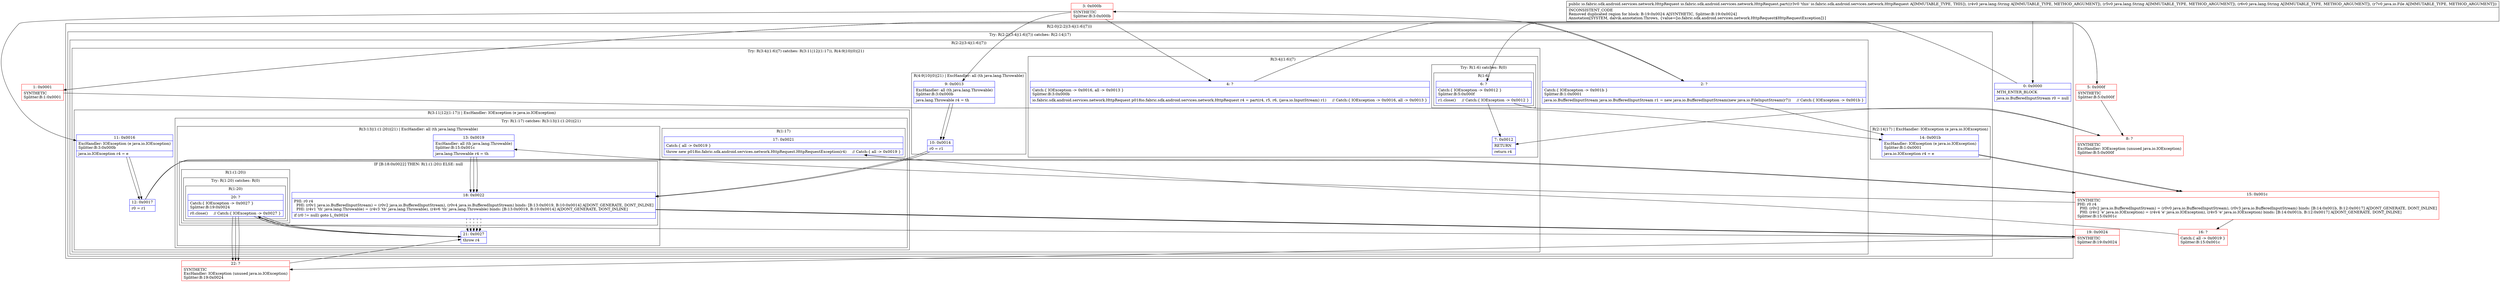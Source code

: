 digraph "CFG forio.fabric.sdk.android.services.network.HttpRequest.part(Ljava\/lang\/String;Ljava\/lang\/String;Ljava\/lang\/String;Ljava\/io\/File;)Lio\/fabric\/sdk\/android\/services\/network\/HttpRequest;" {
subgraph cluster_Region_1531043601 {
label = "R(2:0|(2:2|(3:4|(1:6)|7)))";
node [shape=record,color=blue];
Node_0 [shape=record,label="{0\:\ 0x0000|MTH_ENTER_BLOCK\l|java.io.BufferedInputStream r0 = null\l}"];
subgraph cluster_TryCatchRegion_274075000 {
label = "Try: R(2:2|(3:4|(1:6)|7)) catches: R(2:14|17)";
node [shape=record,color=blue];
subgraph cluster_Region_872429926 {
label = "R(2:2|(3:4|(1:6)|7))";
node [shape=record,color=blue];
Node_2 [shape=record,label="{2\:\ ?|Catch:\{ IOException \-\> 0x001b \}\lSplitter:B:1:0x0001\l|java.io.BufferedInputStream java.io.BufferedInputStream r1 = new java.io.BufferedInputStream(new java.io.FileInputStream(r7))     \/\/ Catch:\{ IOException \-\> 0x001b \}\l}"];
subgraph cluster_TryCatchRegion_916721589 {
label = "Try: R(3:4|(1:6)|7) catches: R(3:11|12|(1:17)), R(4:9|10|(0)|21)";
node [shape=record,color=blue];
subgraph cluster_Region_1584008656 {
label = "R(3:4|(1:6)|7)";
node [shape=record,color=blue];
Node_4 [shape=record,label="{4\:\ ?|Catch:\{ IOException \-\> 0x0016, all \-\> 0x0013 \}\lSplitter:B:3:0x000b\l|io.fabric.sdk.android.services.network.HttpRequest p018io.fabric.sdk.android.services.network.HttpRequest r4 = part(r4, r5, r6, (java.io.InputStream) r1)     \/\/ Catch:\{ IOException \-\> 0x0016, all \-\> 0x0013 \}\l}"];
subgraph cluster_TryCatchRegion_1240670115 {
label = "Try: R(1:6) catches: R(0)";
node [shape=record,color=blue];
subgraph cluster_Region_105255788 {
label = "R(1:6)";
node [shape=record,color=blue];
Node_6 [shape=record,label="{6\:\ ?|Catch:\{ IOException \-\> 0x0012 \}\lSplitter:B:5:0x000f\l|r1.close()     \/\/ Catch:\{ IOException \-\> 0x0012 \}\l}"];
}
subgraph cluster_Region_1286027445 {
label = "R(0) | ExcHandler: IOException (unused java.io.IOException)\l";
node [shape=record,color=blue];
}
}
Node_7 [shape=record,label="{7\:\ 0x0012|RETURN\l|return r4\l}"];
}
subgraph cluster_Region_1311467166 {
label = "R(3:11|12|(1:17)) | ExcHandler: IOException (e java.io.IOException)\l";
node [shape=record,color=blue];
Node_11 [shape=record,label="{11\:\ 0x0016|ExcHandler: IOException (e java.io.IOException)\lSplitter:B:3:0x000b\l|java.io.IOException r4 = e\l}"];
Node_12 [shape=record,label="{12\:\ 0x0017|r0 = r1\l}"];
subgraph cluster_TryCatchRegion_1815794068 {
label = "Try: R(1:17) catches: R(3:13|(1:(1:20))|21)";
node [shape=record,color=blue];
subgraph cluster_Region_2062918145 {
label = "R(1:17)";
node [shape=record,color=blue];
Node_17 [shape=record,label="{17\:\ 0x0021|Catch:\{ all \-\> 0x0019 \}\l|throw new p018io.fabric.sdk.android.services.network.HttpRequest.HttpRequestException(r4)     \/\/ Catch:\{ all \-\> 0x0019 \}\l}"];
}
subgraph cluster_Region_732603643 {
label = "R(3:13|(1:(1:20))|21) | ExcHandler: all (th java.lang.Throwable)\l";
node [shape=record,color=blue];
Node_13 [shape=record,label="{13\:\ 0x0019|ExcHandler: all (th java.lang.Throwable)\lSplitter:B:15:0x001c\l|java.lang.Throwable r4 = th\l}"];
subgraph cluster_IfRegion_1787826692 {
label = "IF [B:18:0x0022] THEN: R(1:(1:20)) ELSE: null";
node [shape=record,color=blue];
Node_18 [shape=record,label="{18\:\ 0x0022|PHI: r0 r4 \l  PHI: (r0v1 java.io.BufferedInputStream) = (r0v2 java.io.BufferedInputStream), (r0v4 java.io.BufferedInputStream) binds: [B:13:0x0019, B:10:0x0014] A[DONT_GENERATE, DONT_INLINE]\l  PHI: (r4v1 'th' java.lang.Throwable) = (r4v3 'th' java.lang.Throwable), (r4v6 'th' java.lang.Throwable) binds: [B:13:0x0019, B:10:0x0014] A[DONT_GENERATE, DONT_INLINE]\l|if (r0 != null) goto L_0x0024\l}"];
subgraph cluster_Region_1581077419 {
label = "R(1:(1:20))";
node [shape=record,color=blue];
subgraph cluster_TryCatchRegion_1680969609 {
label = "Try: R(1:20) catches: R(0)";
node [shape=record,color=blue];
subgraph cluster_Region_1065148688 {
label = "R(1:20)";
node [shape=record,color=blue];
Node_20 [shape=record,label="{20\:\ ?|Catch:\{ IOException \-\> 0x0027 \}\lSplitter:B:19:0x0024\l|r0.close()     \/\/ Catch:\{ IOException \-\> 0x0027 \}\l}"];
}
subgraph cluster_Region_855887012 {
label = "R(0) | ExcHandler: IOException (unused java.io.IOException)\l";
node [shape=record,color=blue];
}
}
}
}
Node_21 [shape=record,label="{21\:\ 0x0027|throw r4\l}"];
}
}
}
subgraph cluster_Region_45321060 {
label = "R(4:9|10|(0)|21) | ExcHandler: all (th java.lang.Throwable)\l";
node [shape=record,color=blue];
Node_9 [shape=record,label="{9\:\ 0x0013|ExcHandler: all (th java.lang.Throwable)\lSplitter:B:3:0x000b\l|java.lang.Throwable r4 = th\l}"];
Node_10 [shape=record,label="{10\:\ 0x0014|r0 = r1\l}"];
subgraph cluster_IfRegion_720797687 {
label = "IF [B:18:0x0022] THEN: R(0) ELSE: null";
node [shape=record,color=blue];
Node_18 [shape=record,label="{18\:\ 0x0022|PHI: r0 r4 \l  PHI: (r0v1 java.io.BufferedInputStream) = (r0v2 java.io.BufferedInputStream), (r0v4 java.io.BufferedInputStream) binds: [B:13:0x0019, B:10:0x0014] A[DONT_GENERATE, DONT_INLINE]\l  PHI: (r4v1 'th' java.lang.Throwable) = (r4v3 'th' java.lang.Throwable), (r4v6 'th' java.lang.Throwable) binds: [B:13:0x0019, B:10:0x0014] A[DONT_GENERATE, DONT_INLINE]\l|if (r0 != null) goto L_0x0024\l}"];
subgraph cluster_Region_1307585347 {
label = "R(0)";
node [shape=record,color=blue];
}
}
Node_21 [shape=record,label="{21\:\ 0x0027|throw r4\l}"];
}
}
}
subgraph cluster_Region_2036635997 {
label = "R(2:14|17) | ExcHandler: IOException (e java.io.IOException)\l";
node [shape=record,color=blue];
Node_14 [shape=record,label="{14\:\ 0x001b|ExcHandler: IOException (e java.io.IOException)\lSplitter:B:1:0x0001\l|java.io.IOException r4 = e\l}"];
Node_17 [shape=record,label="{17\:\ 0x0021|Catch:\{ all \-\> 0x0019 \}\l|throw new p018io.fabric.sdk.android.services.network.HttpRequest.HttpRequestException(r4)     \/\/ Catch:\{ all \-\> 0x0019 \}\l}"];
}
}
}
subgraph cluster_Region_2036635997 {
label = "R(2:14|17) | ExcHandler: IOException (e java.io.IOException)\l";
node [shape=record,color=blue];
Node_14 [shape=record,label="{14\:\ 0x001b|ExcHandler: IOException (e java.io.IOException)\lSplitter:B:1:0x0001\l|java.io.IOException r4 = e\l}"];
Node_17 [shape=record,label="{17\:\ 0x0021|Catch:\{ all \-\> 0x0019 \}\l|throw new p018io.fabric.sdk.android.services.network.HttpRequest.HttpRequestException(r4)     \/\/ Catch:\{ all \-\> 0x0019 \}\l}"];
}
subgraph cluster_Region_732603643 {
label = "R(3:13|(1:(1:20))|21) | ExcHandler: all (th java.lang.Throwable)\l";
node [shape=record,color=blue];
Node_13 [shape=record,label="{13\:\ 0x0019|ExcHandler: all (th java.lang.Throwable)\lSplitter:B:15:0x001c\l|java.lang.Throwable r4 = th\l}"];
subgraph cluster_IfRegion_1787826692 {
label = "IF [B:18:0x0022] THEN: R(1:(1:20)) ELSE: null";
node [shape=record,color=blue];
Node_18 [shape=record,label="{18\:\ 0x0022|PHI: r0 r4 \l  PHI: (r0v1 java.io.BufferedInputStream) = (r0v2 java.io.BufferedInputStream), (r0v4 java.io.BufferedInputStream) binds: [B:13:0x0019, B:10:0x0014] A[DONT_GENERATE, DONT_INLINE]\l  PHI: (r4v1 'th' java.lang.Throwable) = (r4v3 'th' java.lang.Throwable), (r4v6 'th' java.lang.Throwable) binds: [B:13:0x0019, B:10:0x0014] A[DONT_GENERATE, DONT_INLINE]\l|if (r0 != null) goto L_0x0024\l}"];
subgraph cluster_Region_1581077419 {
label = "R(1:(1:20))";
node [shape=record,color=blue];
subgraph cluster_TryCatchRegion_1680969609 {
label = "Try: R(1:20) catches: R(0)";
node [shape=record,color=blue];
subgraph cluster_Region_1065148688 {
label = "R(1:20)";
node [shape=record,color=blue];
Node_20 [shape=record,label="{20\:\ ?|Catch:\{ IOException \-\> 0x0027 \}\lSplitter:B:19:0x0024\l|r0.close()     \/\/ Catch:\{ IOException \-\> 0x0027 \}\l}"];
}
subgraph cluster_Region_855887012 {
label = "R(0) | ExcHandler: IOException (unused java.io.IOException)\l";
node [shape=record,color=blue];
}
}
}
}
Node_21 [shape=record,label="{21\:\ 0x0027|throw r4\l}"];
}
subgraph cluster_Region_1311467166 {
label = "R(3:11|12|(1:17)) | ExcHandler: IOException (e java.io.IOException)\l";
node [shape=record,color=blue];
Node_11 [shape=record,label="{11\:\ 0x0016|ExcHandler: IOException (e java.io.IOException)\lSplitter:B:3:0x000b\l|java.io.IOException r4 = e\l}"];
Node_12 [shape=record,label="{12\:\ 0x0017|r0 = r1\l}"];
subgraph cluster_TryCatchRegion_1815794068 {
label = "Try: R(1:17) catches: R(3:13|(1:(1:20))|21)";
node [shape=record,color=blue];
subgraph cluster_Region_2062918145 {
label = "R(1:17)";
node [shape=record,color=blue];
Node_17 [shape=record,label="{17\:\ 0x0021|Catch:\{ all \-\> 0x0019 \}\l|throw new p018io.fabric.sdk.android.services.network.HttpRequest.HttpRequestException(r4)     \/\/ Catch:\{ all \-\> 0x0019 \}\l}"];
}
subgraph cluster_Region_732603643 {
label = "R(3:13|(1:(1:20))|21) | ExcHandler: all (th java.lang.Throwable)\l";
node [shape=record,color=blue];
Node_13 [shape=record,label="{13\:\ 0x0019|ExcHandler: all (th java.lang.Throwable)\lSplitter:B:15:0x001c\l|java.lang.Throwable r4 = th\l}"];
subgraph cluster_IfRegion_1787826692 {
label = "IF [B:18:0x0022] THEN: R(1:(1:20)) ELSE: null";
node [shape=record,color=blue];
Node_18 [shape=record,label="{18\:\ 0x0022|PHI: r0 r4 \l  PHI: (r0v1 java.io.BufferedInputStream) = (r0v2 java.io.BufferedInputStream), (r0v4 java.io.BufferedInputStream) binds: [B:13:0x0019, B:10:0x0014] A[DONT_GENERATE, DONT_INLINE]\l  PHI: (r4v1 'th' java.lang.Throwable) = (r4v3 'th' java.lang.Throwable), (r4v6 'th' java.lang.Throwable) binds: [B:13:0x0019, B:10:0x0014] A[DONT_GENERATE, DONT_INLINE]\l|if (r0 != null) goto L_0x0024\l}"];
subgraph cluster_Region_1581077419 {
label = "R(1:(1:20))";
node [shape=record,color=blue];
subgraph cluster_TryCatchRegion_1680969609 {
label = "Try: R(1:20) catches: R(0)";
node [shape=record,color=blue];
subgraph cluster_Region_1065148688 {
label = "R(1:20)";
node [shape=record,color=blue];
Node_20 [shape=record,label="{20\:\ ?|Catch:\{ IOException \-\> 0x0027 \}\lSplitter:B:19:0x0024\l|r0.close()     \/\/ Catch:\{ IOException \-\> 0x0027 \}\l}"];
}
subgraph cluster_Region_855887012 {
label = "R(0) | ExcHandler: IOException (unused java.io.IOException)\l";
node [shape=record,color=blue];
}
}
}
}
Node_21 [shape=record,label="{21\:\ 0x0027|throw r4\l}"];
}
}
}
subgraph cluster_Region_45321060 {
label = "R(4:9|10|(0)|21) | ExcHandler: all (th java.lang.Throwable)\l";
node [shape=record,color=blue];
Node_9 [shape=record,label="{9\:\ 0x0013|ExcHandler: all (th java.lang.Throwable)\lSplitter:B:3:0x000b\l|java.lang.Throwable r4 = th\l}"];
Node_10 [shape=record,label="{10\:\ 0x0014|r0 = r1\l}"];
subgraph cluster_IfRegion_720797687 {
label = "IF [B:18:0x0022] THEN: R(0) ELSE: null";
node [shape=record,color=blue];
Node_18 [shape=record,label="{18\:\ 0x0022|PHI: r0 r4 \l  PHI: (r0v1 java.io.BufferedInputStream) = (r0v2 java.io.BufferedInputStream), (r0v4 java.io.BufferedInputStream) binds: [B:13:0x0019, B:10:0x0014] A[DONT_GENERATE, DONT_INLINE]\l  PHI: (r4v1 'th' java.lang.Throwable) = (r4v3 'th' java.lang.Throwable), (r4v6 'th' java.lang.Throwable) binds: [B:13:0x0019, B:10:0x0014] A[DONT_GENERATE, DONT_INLINE]\l|if (r0 != null) goto L_0x0024\l}"];
subgraph cluster_Region_1307585347 {
label = "R(0)";
node [shape=record,color=blue];
}
}
Node_21 [shape=record,label="{21\:\ 0x0027|throw r4\l}"];
}
subgraph cluster_Region_1286027445 {
label = "R(0) | ExcHandler: IOException (unused java.io.IOException)\l";
node [shape=record,color=blue];
}
subgraph cluster_Region_855887012 {
label = "R(0) | ExcHandler: IOException (unused java.io.IOException)\l";
node [shape=record,color=blue];
}
Node_1 [shape=record,color=red,label="{1\:\ 0x0001|SYNTHETIC\lSplitter:B:1:0x0001\l}"];
Node_3 [shape=record,color=red,label="{3\:\ 0x000b|SYNTHETIC\lSplitter:B:3:0x000b\l}"];
Node_5 [shape=record,color=red,label="{5\:\ 0x000f|SYNTHETIC\lSplitter:B:5:0x000f\l}"];
Node_8 [shape=record,color=red,label="{8\:\ ?|SYNTHETIC\lExcHandler: IOException (unused java.io.IOException)\lSplitter:B:5:0x000f\l}"];
Node_15 [shape=record,color=red,label="{15\:\ 0x001c|SYNTHETIC\lPHI: r0 r4 \l  PHI: (r0v2 java.io.BufferedInputStream) = (r0v0 java.io.BufferedInputStream), (r0v3 java.io.BufferedInputStream) binds: [B:14:0x001b, B:12:0x0017] A[DONT_GENERATE, DONT_INLINE]\l  PHI: (r4v2 'e' java.io.IOException) = (r4v4 'e' java.io.IOException), (r4v5 'e' java.io.IOException) binds: [B:14:0x001b, B:12:0x0017] A[DONT_GENERATE, DONT_INLINE]\lSplitter:B:15:0x001c\l}"];
Node_16 [shape=record,color=red,label="{16\:\ ?|Catch:\{ all \-\> 0x0019 \}\lSplitter:B:15:0x001c\l}"];
Node_19 [shape=record,color=red,label="{19\:\ 0x0024|SYNTHETIC\lSplitter:B:19:0x0024\l}"];
Node_22 [shape=record,color=red,label="{22\:\ ?|SYNTHETIC\lExcHandler: IOException (unused java.io.IOException)\lSplitter:B:19:0x0024\l}"];
MethodNode[shape=record,label="{public io.fabric.sdk.android.services.network.HttpRequest io.fabric.sdk.android.services.network.HttpRequest.part((r3v0 'this' io.fabric.sdk.android.services.network.HttpRequest A[IMMUTABLE_TYPE, THIS]), (r4v0 java.lang.String A[IMMUTABLE_TYPE, METHOD_ARGUMENT]), (r5v0 java.lang.String A[IMMUTABLE_TYPE, METHOD_ARGUMENT]), (r6v0 java.lang.String A[IMMUTABLE_TYPE, METHOD_ARGUMENT]), (r7v0 java.io.File A[IMMUTABLE_TYPE, METHOD_ARGUMENT]))  | INCONSISTENT_CODE\lRemoved duplicated region for block: B:19:0x0024 A[SYNTHETIC, Splitter:B:19:0x0024]\lAnnotation[SYSTEM, dalvik.annotation.Throws, \{value=[io.fabric.sdk.android.services.network.HttpRequest$HttpRequestException]\}]\l}"];
MethodNode -> Node_0;
Node_0 -> Node_1;
Node_2 -> Node_3;
Node_2 -> Node_14;
Node_4 -> Node_5;
Node_6 -> Node_7;
Node_6 -> Node_8;
Node_11 -> Node_12;
Node_12 -> Node_15;
Node_13 -> Node_18;
Node_18 -> Node_19;
Node_18 -> Node_21[style=dashed];
Node_20 -> Node_21;
Node_20 -> Node_22;
Node_9 -> Node_10;
Node_10 -> Node_18;
Node_18 -> Node_19;
Node_18 -> Node_21[style=dashed];
Node_14 -> Node_15;
Node_14 -> Node_15;
Node_13 -> Node_18;
Node_18 -> Node_19;
Node_18 -> Node_21[style=dashed];
Node_20 -> Node_21;
Node_20 -> Node_22;
Node_11 -> Node_12;
Node_12 -> Node_15;
Node_13 -> Node_18;
Node_18 -> Node_19;
Node_18 -> Node_21[style=dashed];
Node_20 -> Node_21;
Node_20 -> Node_22;
Node_9 -> Node_10;
Node_10 -> Node_18;
Node_18 -> Node_19;
Node_18 -> Node_21[style=dashed];
Node_1 -> Node_2;
Node_1 -> Node_14;
Node_3 -> Node_4;
Node_3 -> Node_11;
Node_3 -> Node_9;
Node_5 -> Node_6;
Node_5 -> Node_8;
Node_8 -> Node_7;
Node_15 -> Node_16;
Node_15 -> Node_13;
Node_16 -> Node_17;
Node_19 -> Node_20;
Node_19 -> Node_22;
Node_22 -> Node_21;
}

